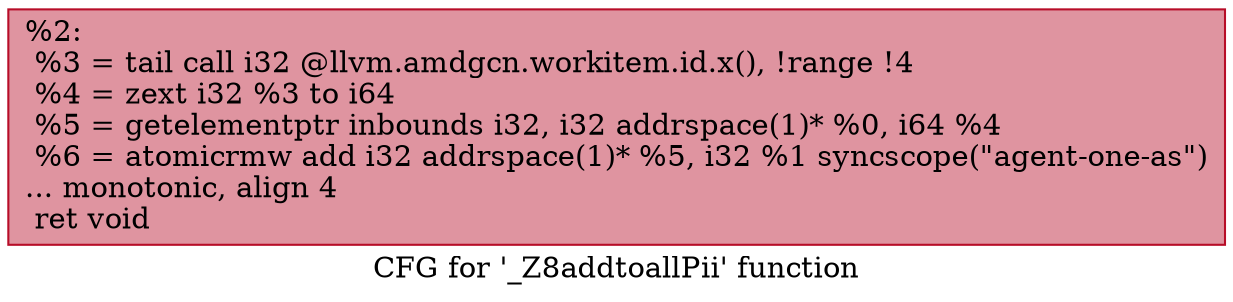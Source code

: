 digraph "CFG for '_Z8addtoallPii' function" {
	label="CFG for '_Z8addtoallPii' function";

	Node0x4db2a40 [shape=record,color="#b70d28ff", style=filled, fillcolor="#b70d2870",label="{%2:\l  %3 = tail call i32 @llvm.amdgcn.workitem.id.x(), !range !4\l  %4 = zext i32 %3 to i64\l  %5 = getelementptr inbounds i32, i32 addrspace(1)* %0, i64 %4\l  %6 = atomicrmw add i32 addrspace(1)* %5, i32 %1 syncscope(\"agent-one-as\")\l... monotonic, align 4\l  ret void\l}"];
}

